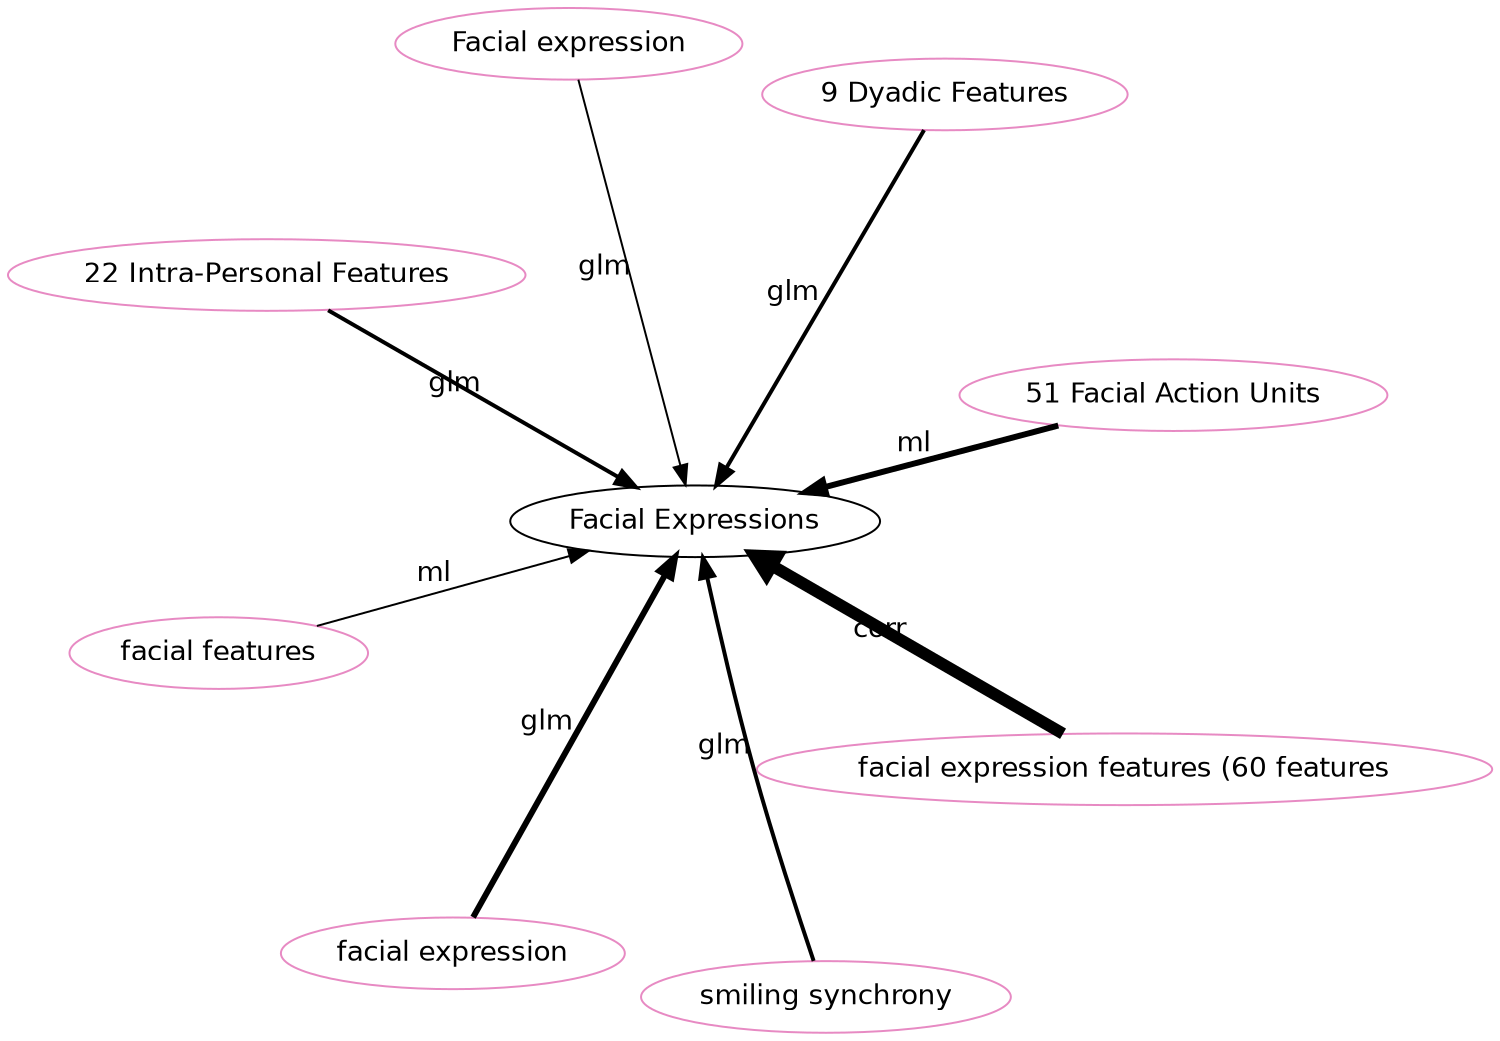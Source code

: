 digraph world {
        size="10,10";
        layout=neato
        graph [fontname = "helvetica"];
        node [fontname = "helvetica", colorscheme=set28];
        edge [fontname = "helvetica", colorscheme=set28];

	"Facial Expressions" [href="index.svg"];
	"51 Facial Action Units" [href="https://scholar.google.com/scholar?hl=en&q=Automatic%20Recognition%20of%20Affective%20Laughter%20in%20Spontaneous%20Dyadic%20Interactions%20from%20Audiovisual%20Signals" target="_blank" , color="4"];
	"51 Facial Action Units" [href="https://scholar.google.com/scholar?hl=en&q=Automatic%20Recognition%20of%20Affective%20Laughter%20in%20Spontaneous%20Dyadic%20Interactions%20from%20Audiovisual%20Signals" target="_blank" , color="4"];
	"51 Facial Action Units" [href="https://scholar.google.com/scholar?hl=en&q=Automatic%20Recognition%20of%20Affective%20Laughter%20in%20Spontaneous%20Dyadic%20Interactions%20from%20Audiovisual%20Signals" target="_blank" , color="4"];
	"facial expression" [href="https://scholar.google.com/scholar?hl=en&q=The%20Additive%20Value%20of%20Multimodal%20Features%20for%20Predicting%20Engagement,%20Frustration,%20and%20Learning%20during%20Tutoring" target="_blank" , color="4"];
	"facial expression" [href="https://scholar.google.com/scholar?hl=en&q=The%20Additive%20Value%20of%20Multimodal%20Features%20for%20Predicting%20Engagement,%20Frustration,%20and%20Learning%20during%20Tutoring" target="_blank" , color="4"];
	"facial expression" [href="https://scholar.google.com/scholar?hl=en&q=The%20Additive%20Value%20of%20Multimodal%20Features%20for%20Predicting%20Engagement,%20Frustration,%20and%20Learning%20during%20Tutoring" target="_blank" , color="4"];
	"22 Intra-Personal Features" [href="https://scholar.google.com/scholar?hl=en&q=Personality%20classification%20and%20behaviour%20interpretation:%20An%20approach%20based%20on%20feature%20categories" target="_blank" , color="4"];
	"22 Intra-Personal Features" [href="https://scholar.google.com/scholar?hl=en&q=Personality%20classification%20and%20behaviour%20interpretation:%20An%20approach%20based%20on%20feature%20categories" target="_blank" , color="4"];
	"9 Dyadic Features" [href="https://scholar.google.com/scholar?hl=en&q=Personality%20classification%20and%20behaviour%20interpretation:%20An%20approach%20based%20on%20feature%20categories" target="_blank" , color="4"];
	"9 Dyadic Features" [href="https://scholar.google.com/scholar?hl=en&q=Personality%20classification%20and%20behaviour%20interpretation:%20An%20approach%20based%20on%20feature%20categories" target="_blank" , color="4"];
	"Facial expression" [href="https://scholar.google.com/scholar?hl=en&q=Going%20beyond%20what%20is%20visible:%20What%20multichannel%20data%20can%20reveal%20about%20interaction%20in%20the%20context%20of%20collaborative%20learning?" target="_blank" , color="4"];
	"facial features" [href="https://scholar.google.com/scholar?hl=en&q=Real-time%20mutual%20gaze%20perception" target="_blank" , color="4"];
	"facial expression features (60 features" [href="https://scholar.google.com/scholar?hl=en&q=Multimodal%20Analysis%20of%20Vocal%20Collaborative%20Search:A%20Public%20Corpus%20and%20Results" target="_blank" , color="4"];
	"facial expression features (60 features" [href="https://scholar.google.com/scholar?hl=en&q=Multimodal%20Analysis%20of%20Vocal%20Collaborative%20Search:A%20Public%20Corpus%20and%20Results" target="_blank" , color="4"];
	"facial expression features (60 features" [href="https://scholar.google.com/scholar?hl=en&q=Multimodal%20Analysis%20of%20Vocal%20Collaborative%20Search:A%20Public%20Corpus%20and%20Results" target="_blank" , color="4"];
	"facial expression features (60 features" [href="https://scholar.google.com/scholar?hl=en&q=Multimodal%20Analysis%20of%20Vocal%20Collaborative%20Search:A%20Public%20Corpus%20and%20Results" target="_blank" , color="4"];
	"facial expression features (60 features" [href="https://scholar.google.com/scholar?hl=en&q=Multimodal%20Analysis%20of%20Vocal%20Collaborative%20Search:A%20Public%20Corpus%20and%20Results" target="_blank" , color="4"];
	"facial expression features (60 features" [href="https://scholar.google.com/scholar?hl=en&q=Multimodal%20Analysis%20of%20Vocal%20Collaborative%20Search:A%20Public%20Corpus%20and%20Results" target="_blank" , color="4"];
	"smiling synchrony" [href="https://scholar.google.com/scholar?hl=en&q=Physiological%20evidence%20of%20interpersonal%20dynamics%20in%20a%20cooperative%20production%20task" target="_blank" , color="4"];
	"smiling synchrony" [href="https://scholar.google.com/scholar?hl=en&q=Physiological%20evidence%20of%20interpersonal%20dynamics%20in%20a%20cooperative%20production%20task" target="_blank" , color="4"];
	"51 Facial Action Units" -> "Facial Expressions" [label="ml", labeltooltip=3, style="solid", penwidth=3];
	"facial expression" -> "Facial Expressions" [label="glm", labeltooltip=3, style="solid", penwidth=3];
	"22 Intra-Personal Features" -> "Facial Expressions" [label="glm", labeltooltip=2, style="solid", penwidth=2];
	"9 Dyadic Features" -> "Facial Expressions" [label="glm", labeltooltip=2, style="solid", penwidth=2];
	"Facial expression" -> "Facial Expressions" [label="glm", labeltooltip=1, style="solid", penwidth=1];
	"facial features" -> "Facial Expressions" [label="ml", labeltooltip=1, style="solid", penwidth=1];
	"facial expression features (60 features" -> "Facial Expressions" [label="corr", labeltooltip=6, style="solid", penwidth=6];
	"smiling synchrony" -> "Facial Expressions" [label="glm", labeltooltip=2, style="solid", penwidth=2];

 overlap=false 
 splines = true; 


}